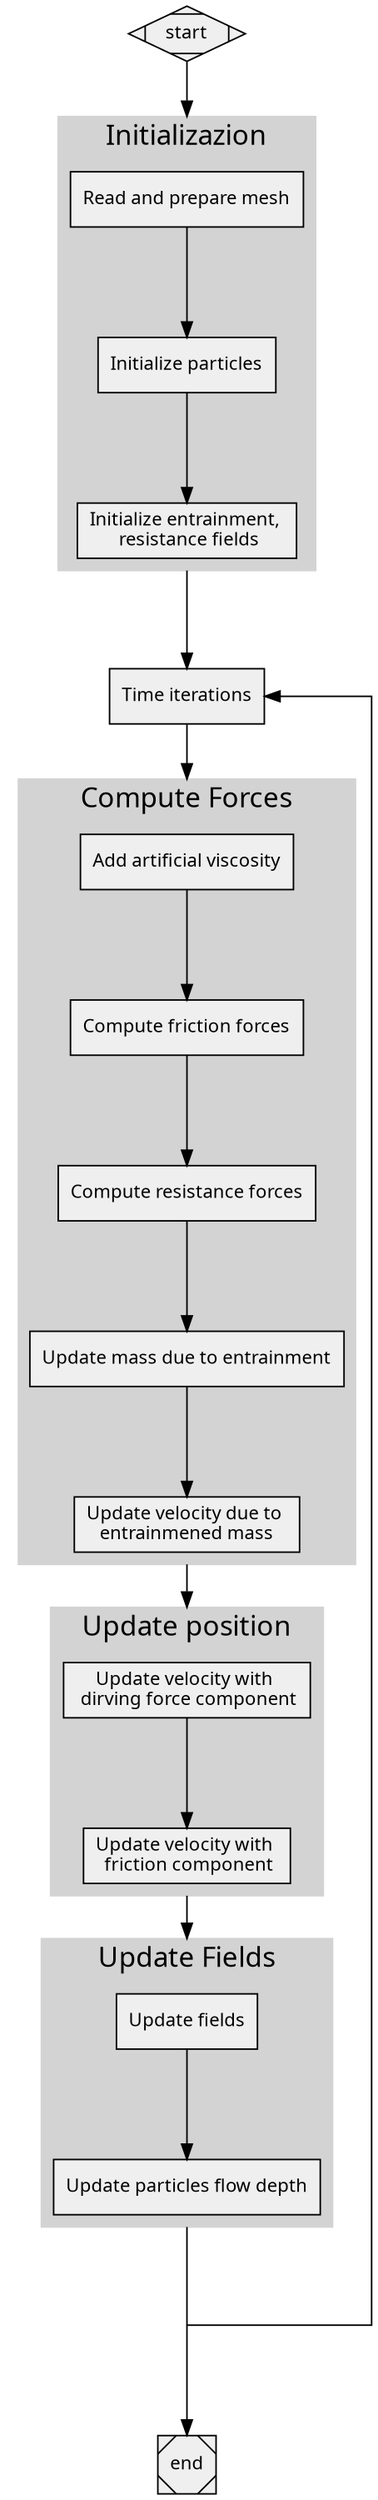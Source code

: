 
digraph "sphinx-ext-graphviz" {
compound=true;
  size="12,20";
  rankdir="TB";
  graph [ranksep=1, splines=ortho, fontname="Verdana", fontsize="18"];
  node [shape=box style=filled fontsize=12 fontname="Verdana" fillcolor="#efefef"];
  edge [fontname="Sans", fontsize="9"];

  prepareMesh [label="Read and prepare mesh",
    href="DFAnumerics.html#mesh-and-interpolation"];
  initializeParticles [label="Initialize particles",
    href=""];
  initializeFields [label="Initialize entrainment, \n resistance fields",
    href="modelCom1DFA.html"];
  timeLoop [label="Time iterations"];
  endTimeLoop [width=0 shape=point label=""];
  artifViscosity [label="Add artificial viscosity",
    href="DFAnumerics.html#artificial-viscosity"];
  coputeFrictForce [label="Compute friction forces",
    href="theoryCom1DFA.html#friction-model"];
  computeResForce [label="Compute resistance forces"];
  updateMassEntr [label="Update mass due to entrainment"];
  updateVelocityEntr [label="Update velocity due to \nentrainmened mass"];
  updateVelocityDrive [label="Update velocity with \n dirving force component"];
  updateVelocityFrict [label="Update velocity with \n friction component"];
  updateFields [label="Update fields"];
  updateParticlesFlowDepth [label="Update particles flow depth"];


  subgraph cluster_0 {
    style=filled;
    color=lightgrey;
    prepareMesh -> initializeParticles [weight=1];
    initializeParticles -> initializeFields [weight=1];
    label = "Initializazion";
  }

  subgraph cluster_1 {
    style=filled;
    color=lightgrey;
    artifViscosity -> coputeFrictForce [weight=10];
    coputeFrictForce -> computeResForce [weight=10];
    computeResForce -> updateMassEntr [weight=10];
    updateMassEntr -> updateVelocityEntr [weight=10];
    label = "Compute Forces";
  }

  subgraph cluster_2 {
    updateVelocityDrive -> updateVelocityFrict [weight=10];
    label = "Update position";
    style=filled;
    color=lightgrey;
  }
  subgraph cluster_3 {
    updateFields -> updateParticlesFlowDepth [weight=1];
    label = "Update Fields";
    style=filled;
    color=lightgrey;
  }

  start -> prepareMesh [lhead=cluster_0];
  initializeFields -> timeLoop [weight=10,ltail=cluster_0];
  timeLoop -> artifViscosity [weight=10,lhead=cluster_1];
  updateVelocityEntr -> updateVelocityDrive [weight=10,ltail=cluster_1,lhead=cluster_2];
  updateVelocityFrict -> updateFields [weight=10,ltail=cluster_2,lhead=cluster_3];
  updateParticlesFlowDepth -> endTimeLoop [weight=10,ltail=cluster_3, arrowhead=none];
  endTimeLoop -> end [weight=10];
  endTimeLoop -> timeLoop [weight=1, constraint=false];

  start [shape=Mdiamond];
  end [shape=Msquare];
   }
